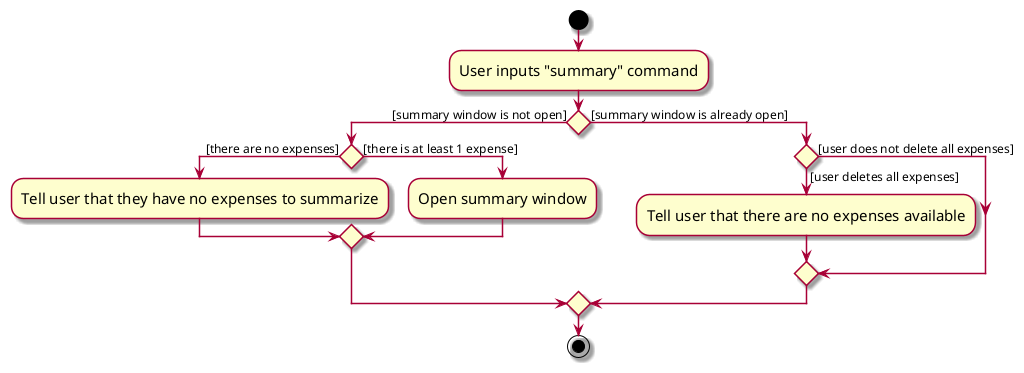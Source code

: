 @startuml
skin rose
skinparam ActivityFontSize 15
skinparam ArrowFontSize 12

start

:User inputs "summary" command;
if () then ([summary window is not open])
  if () then ([there are no expenses])
    :Tell user that they have no expenses to summarize;
  else ([there is at least 1 expense])
    :Open summary window;
  endif
else ([summary window is already open])
  if () then ([user deletes all expenses])
    :Tell user that there are no expenses available;
  else ([user does not delete all expenses])
  endif
endif

stop

@enduml
